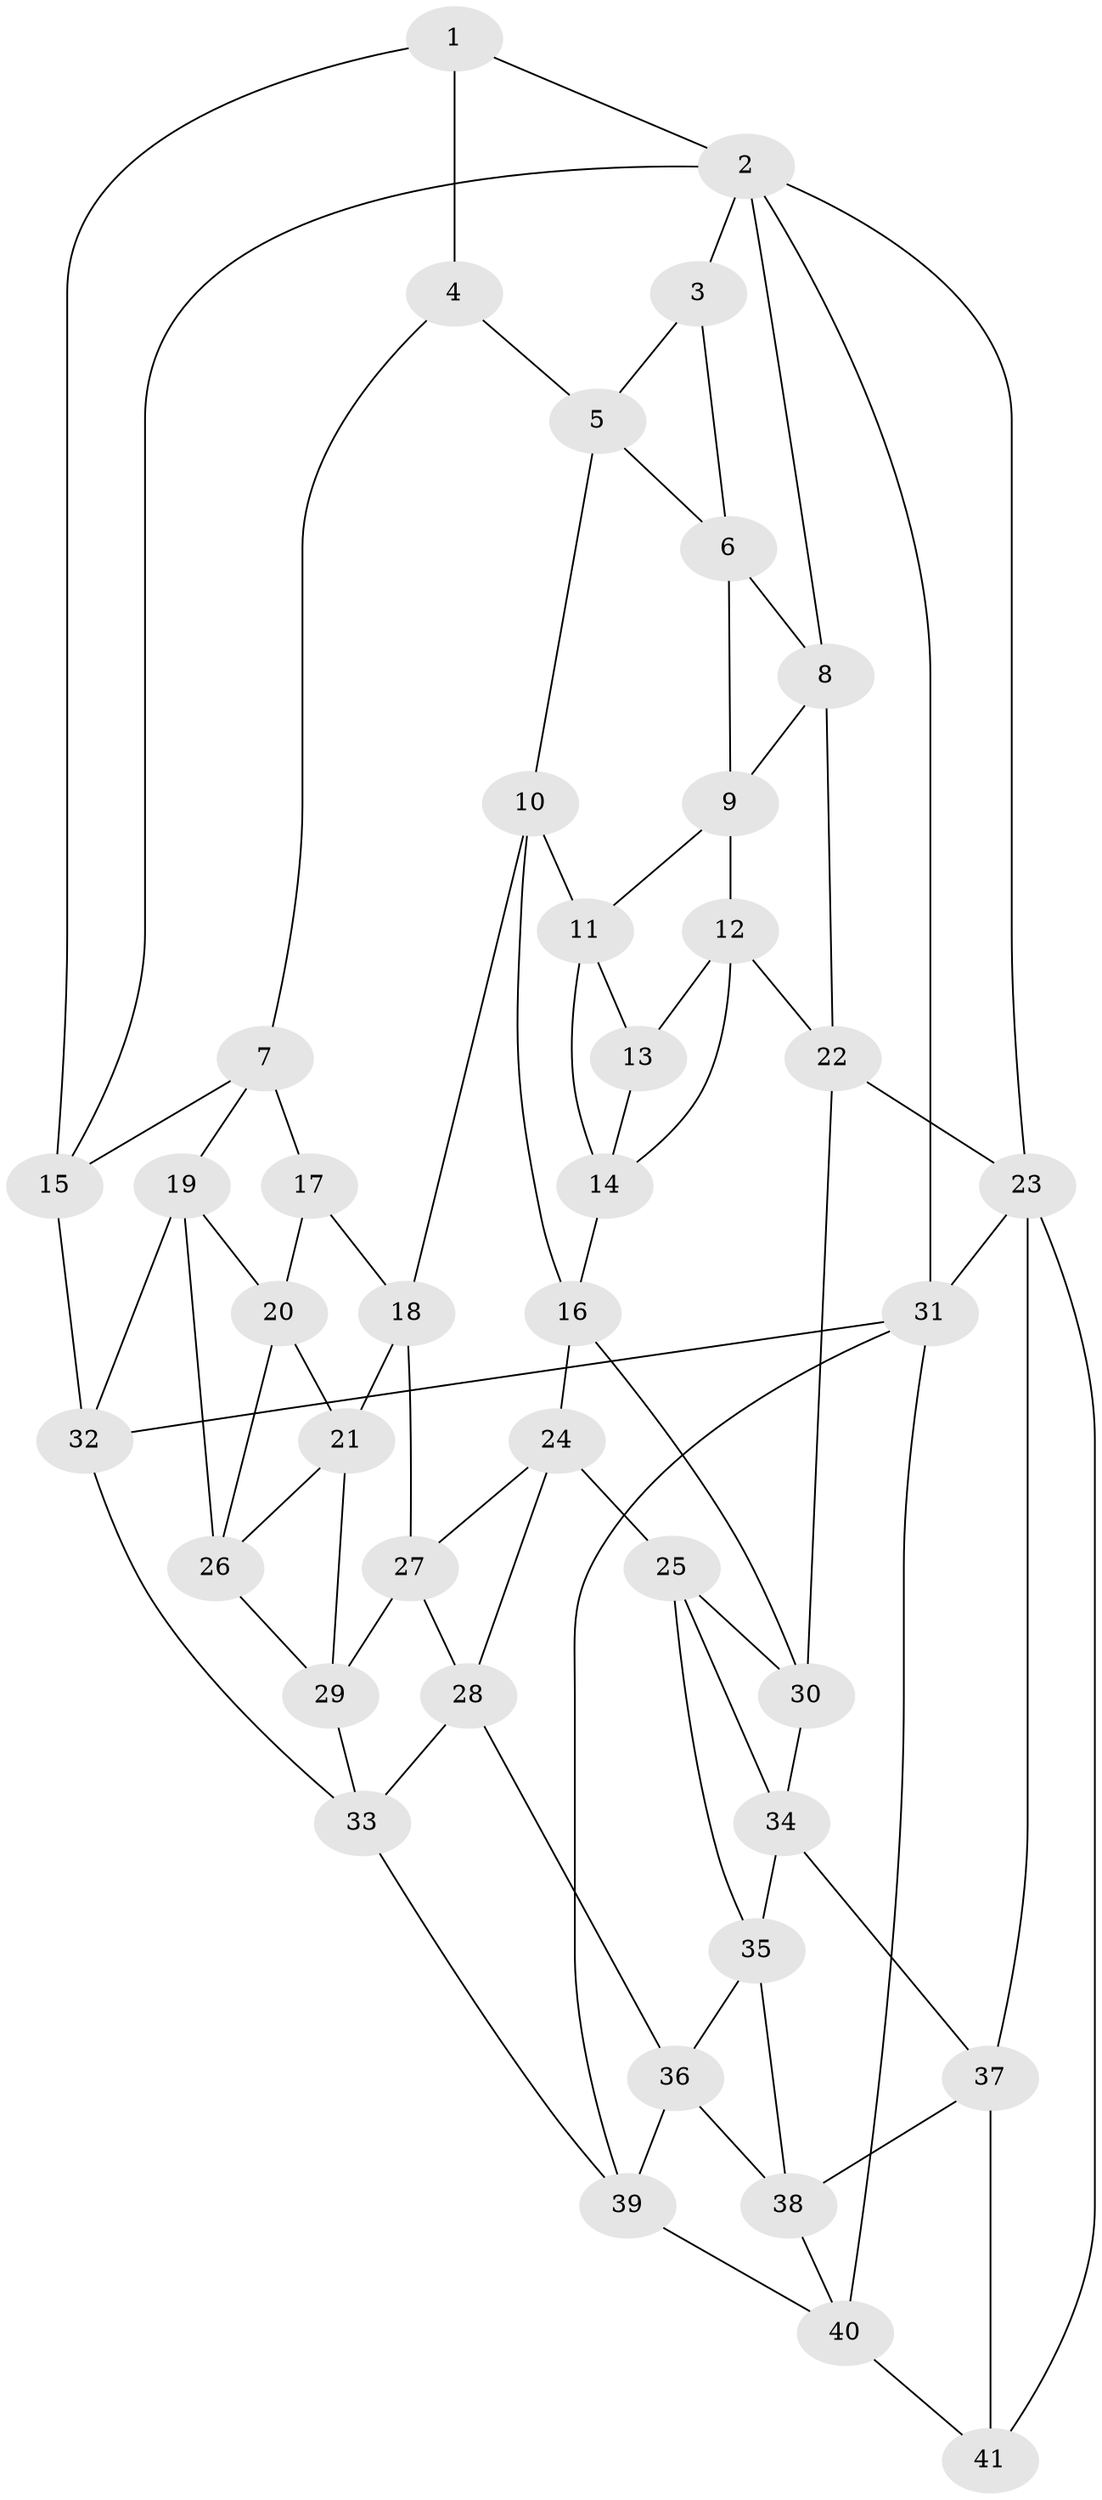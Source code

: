 // original degree distribution, {3: 0.02564102564102564, 4: 0.23076923076923078, 5: 0.5384615384615384, 6: 0.20512820512820512}
// Generated by graph-tools (version 1.1) at 2025/27/03/09/25 03:27:04]
// undirected, 41 vertices, 81 edges
graph export_dot {
graph [start="1"]
  node [color=gray90,style=filled];
  1;
  2;
  3;
  4;
  5;
  6;
  7;
  8;
  9;
  10;
  11;
  12;
  13;
  14;
  15;
  16;
  17;
  18;
  19;
  20;
  21;
  22;
  23;
  24;
  25;
  26;
  27;
  28;
  29;
  30;
  31;
  32;
  33;
  34;
  35;
  36;
  37;
  38;
  39;
  40;
  41;
  1 -- 2 [weight=1.0];
  1 -- 4 [weight=1.0];
  1 -- 15 [weight=1.0];
  2 -- 3 [weight=1.0];
  2 -- 8 [weight=1.0];
  2 -- 15 [weight=1.0];
  2 -- 23 [weight=1.0];
  2 -- 31 [weight=1.0];
  3 -- 5 [weight=1.0];
  3 -- 6 [weight=1.0];
  4 -- 5 [weight=1.0];
  4 -- 7 [weight=1.0];
  5 -- 6 [weight=1.0];
  5 -- 10 [weight=1.0];
  6 -- 8 [weight=1.0];
  6 -- 9 [weight=1.0];
  7 -- 15 [weight=1.0];
  7 -- 17 [weight=1.0];
  7 -- 19 [weight=1.0];
  8 -- 9 [weight=1.0];
  8 -- 22 [weight=1.0];
  9 -- 11 [weight=1.0];
  9 -- 12 [weight=1.0];
  10 -- 11 [weight=1.0];
  10 -- 16 [weight=1.0];
  10 -- 18 [weight=1.0];
  11 -- 13 [weight=1.0];
  11 -- 14 [weight=1.0];
  12 -- 13 [weight=1.0];
  12 -- 14 [weight=1.0];
  12 -- 22 [weight=1.0];
  13 -- 14 [weight=1.0];
  14 -- 16 [weight=1.0];
  15 -- 32 [weight=1.0];
  16 -- 24 [weight=1.0];
  16 -- 30 [weight=1.0];
  17 -- 18 [weight=1.0];
  17 -- 20 [weight=1.0];
  18 -- 21 [weight=1.0];
  18 -- 27 [weight=1.0];
  19 -- 20 [weight=1.0];
  19 -- 26 [weight=1.0];
  19 -- 32 [weight=1.0];
  20 -- 21 [weight=1.0];
  20 -- 26 [weight=1.0];
  21 -- 26 [weight=1.0];
  21 -- 29 [weight=1.0];
  22 -- 23 [weight=1.0];
  22 -- 30 [weight=1.0];
  23 -- 31 [weight=1.0];
  23 -- 37 [weight=1.0];
  23 -- 41 [weight=1.0];
  24 -- 25 [weight=1.0];
  24 -- 27 [weight=1.0];
  24 -- 28 [weight=1.0];
  25 -- 30 [weight=1.0];
  25 -- 34 [weight=1.0];
  25 -- 35 [weight=1.0];
  26 -- 29 [weight=1.0];
  27 -- 28 [weight=1.0];
  27 -- 29 [weight=1.0];
  28 -- 33 [weight=1.0];
  28 -- 36 [weight=1.0];
  29 -- 33 [weight=1.0];
  30 -- 34 [weight=1.0];
  31 -- 32 [weight=1.0];
  31 -- 39 [weight=1.0];
  31 -- 40 [weight=1.0];
  32 -- 33 [weight=1.0];
  33 -- 39 [weight=1.0];
  34 -- 35 [weight=1.0];
  34 -- 37 [weight=1.0];
  35 -- 36 [weight=1.0];
  35 -- 38 [weight=1.0];
  36 -- 38 [weight=1.0];
  36 -- 39 [weight=1.0];
  37 -- 38 [weight=1.0];
  37 -- 41 [weight=1.0];
  38 -- 40 [weight=1.0];
  39 -- 40 [weight=1.0];
  40 -- 41 [weight=1.0];
}
